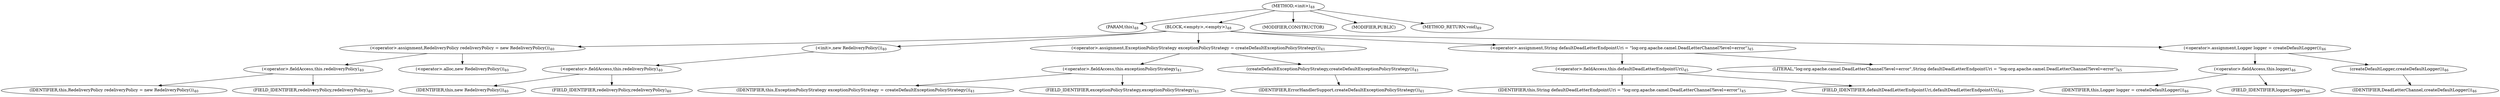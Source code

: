 digraph "&lt;init&gt;" {  
"119" [label = <(METHOD,&lt;init&gt;)<SUB>48</SUB>> ]
"120" [label = <(PARAM,this)<SUB>48</SUB>> ]
"121" [label = <(BLOCK,&lt;empty&gt;,&lt;empty&gt;)<SUB>48</SUB>> ]
"122" [label = <(&lt;operator&gt;.assignment,RedeliveryPolicy redeliveryPolicy = new RedeliveryPolicy())<SUB>40</SUB>> ]
"123" [label = <(&lt;operator&gt;.fieldAccess,this.redeliveryPolicy)<SUB>40</SUB>> ]
"124" [label = <(IDENTIFIER,this,RedeliveryPolicy redeliveryPolicy = new RedeliveryPolicy())<SUB>40</SUB>> ]
"125" [label = <(FIELD_IDENTIFIER,redeliveryPolicy,redeliveryPolicy)<SUB>40</SUB>> ]
"126" [label = <(&lt;operator&gt;.alloc,new RedeliveryPolicy())<SUB>40</SUB>> ]
"127" [label = <(&lt;init&gt;,new RedeliveryPolicy())<SUB>40</SUB>> ]
"128" [label = <(&lt;operator&gt;.fieldAccess,this.redeliveryPolicy)<SUB>40</SUB>> ]
"129" [label = <(IDENTIFIER,this,new RedeliveryPolicy())<SUB>40</SUB>> ]
"130" [label = <(FIELD_IDENTIFIER,redeliveryPolicy,redeliveryPolicy)<SUB>40</SUB>> ]
"131" [label = <(&lt;operator&gt;.assignment,ExceptionPolicyStrategy exceptionPolicyStrategy = createDefaultExceptionPolicyStrategy())<SUB>41</SUB>> ]
"132" [label = <(&lt;operator&gt;.fieldAccess,this.exceptionPolicyStrategy)<SUB>41</SUB>> ]
"133" [label = <(IDENTIFIER,this,ExceptionPolicyStrategy exceptionPolicyStrategy = createDefaultExceptionPolicyStrategy())<SUB>41</SUB>> ]
"134" [label = <(FIELD_IDENTIFIER,exceptionPolicyStrategy,exceptionPolicyStrategy)<SUB>41</SUB>> ]
"135" [label = <(createDefaultExceptionPolicyStrategy,createDefaultExceptionPolicyStrategy())<SUB>41</SUB>> ]
"136" [label = <(IDENTIFIER,ErrorHandlerSupport,createDefaultExceptionPolicyStrategy())<SUB>41</SUB>> ]
"137" [label = <(&lt;operator&gt;.assignment,String defaultDeadLetterEndpointUri = &quot;log:org.apache.camel.DeadLetterChannel?level=error&quot;)<SUB>45</SUB>> ]
"138" [label = <(&lt;operator&gt;.fieldAccess,this.defaultDeadLetterEndpointUri)<SUB>45</SUB>> ]
"139" [label = <(IDENTIFIER,this,String defaultDeadLetterEndpointUri = &quot;log:org.apache.camel.DeadLetterChannel?level=error&quot;)<SUB>45</SUB>> ]
"140" [label = <(FIELD_IDENTIFIER,defaultDeadLetterEndpointUri,defaultDeadLetterEndpointUri)<SUB>45</SUB>> ]
"141" [label = <(LITERAL,&quot;log:org.apache.camel.DeadLetterChannel?level=error&quot;,String defaultDeadLetterEndpointUri = &quot;log:org.apache.camel.DeadLetterChannel?level=error&quot;)<SUB>45</SUB>> ]
"142" [label = <(&lt;operator&gt;.assignment,Logger logger = createDefaultLogger())<SUB>46</SUB>> ]
"143" [label = <(&lt;operator&gt;.fieldAccess,this.logger)<SUB>46</SUB>> ]
"144" [label = <(IDENTIFIER,this,Logger logger = createDefaultLogger())<SUB>46</SUB>> ]
"145" [label = <(FIELD_IDENTIFIER,logger,logger)<SUB>46</SUB>> ]
"146" [label = <(createDefaultLogger,createDefaultLogger())<SUB>46</SUB>> ]
"147" [label = <(IDENTIFIER,DeadLetterChannel,createDefaultLogger())<SUB>46</SUB>> ]
"148" [label = <(MODIFIER,CONSTRUCTOR)> ]
"149" [label = <(MODIFIER,PUBLIC)> ]
"150" [label = <(METHOD_RETURN,void)<SUB>49</SUB>> ]
  "119" -> "120" 
  "119" -> "121" 
  "119" -> "148" 
  "119" -> "149" 
  "119" -> "150" 
  "121" -> "122" 
  "121" -> "127" 
  "121" -> "131" 
  "121" -> "137" 
  "121" -> "142" 
  "122" -> "123" 
  "122" -> "126" 
  "123" -> "124" 
  "123" -> "125" 
  "127" -> "128" 
  "128" -> "129" 
  "128" -> "130" 
  "131" -> "132" 
  "131" -> "135" 
  "132" -> "133" 
  "132" -> "134" 
  "135" -> "136" 
  "137" -> "138" 
  "137" -> "141" 
  "138" -> "139" 
  "138" -> "140" 
  "142" -> "143" 
  "142" -> "146" 
  "143" -> "144" 
  "143" -> "145" 
  "146" -> "147" 
}
